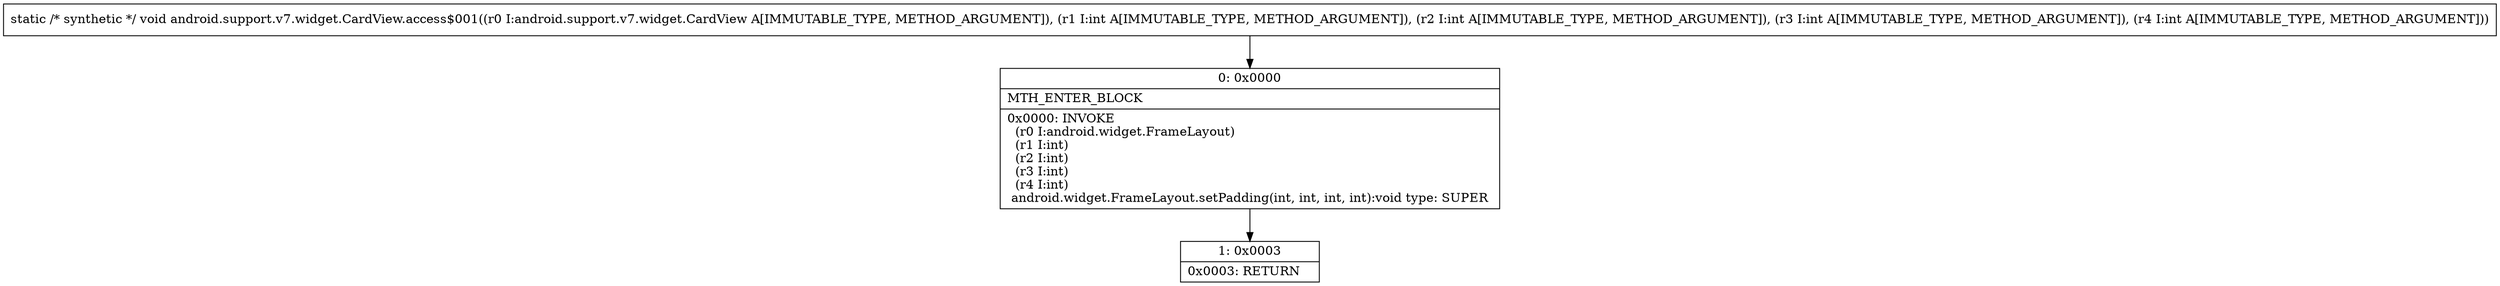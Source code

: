 digraph "CFG forandroid.support.v7.widget.CardView.access$001(Landroid\/support\/v7\/widget\/CardView;IIII)V" {
Node_0 [shape=record,label="{0\:\ 0x0000|MTH_ENTER_BLOCK\l|0x0000: INVOKE  \l  (r0 I:android.widget.FrameLayout)\l  (r1 I:int)\l  (r2 I:int)\l  (r3 I:int)\l  (r4 I:int)\l android.widget.FrameLayout.setPadding(int, int, int, int):void type: SUPER \l}"];
Node_1 [shape=record,label="{1\:\ 0x0003|0x0003: RETURN   \l}"];
MethodNode[shape=record,label="{static \/* synthetic *\/ void android.support.v7.widget.CardView.access$001((r0 I:android.support.v7.widget.CardView A[IMMUTABLE_TYPE, METHOD_ARGUMENT]), (r1 I:int A[IMMUTABLE_TYPE, METHOD_ARGUMENT]), (r2 I:int A[IMMUTABLE_TYPE, METHOD_ARGUMENT]), (r3 I:int A[IMMUTABLE_TYPE, METHOD_ARGUMENT]), (r4 I:int A[IMMUTABLE_TYPE, METHOD_ARGUMENT])) }"];
MethodNode -> Node_0;
Node_0 -> Node_1;
}

